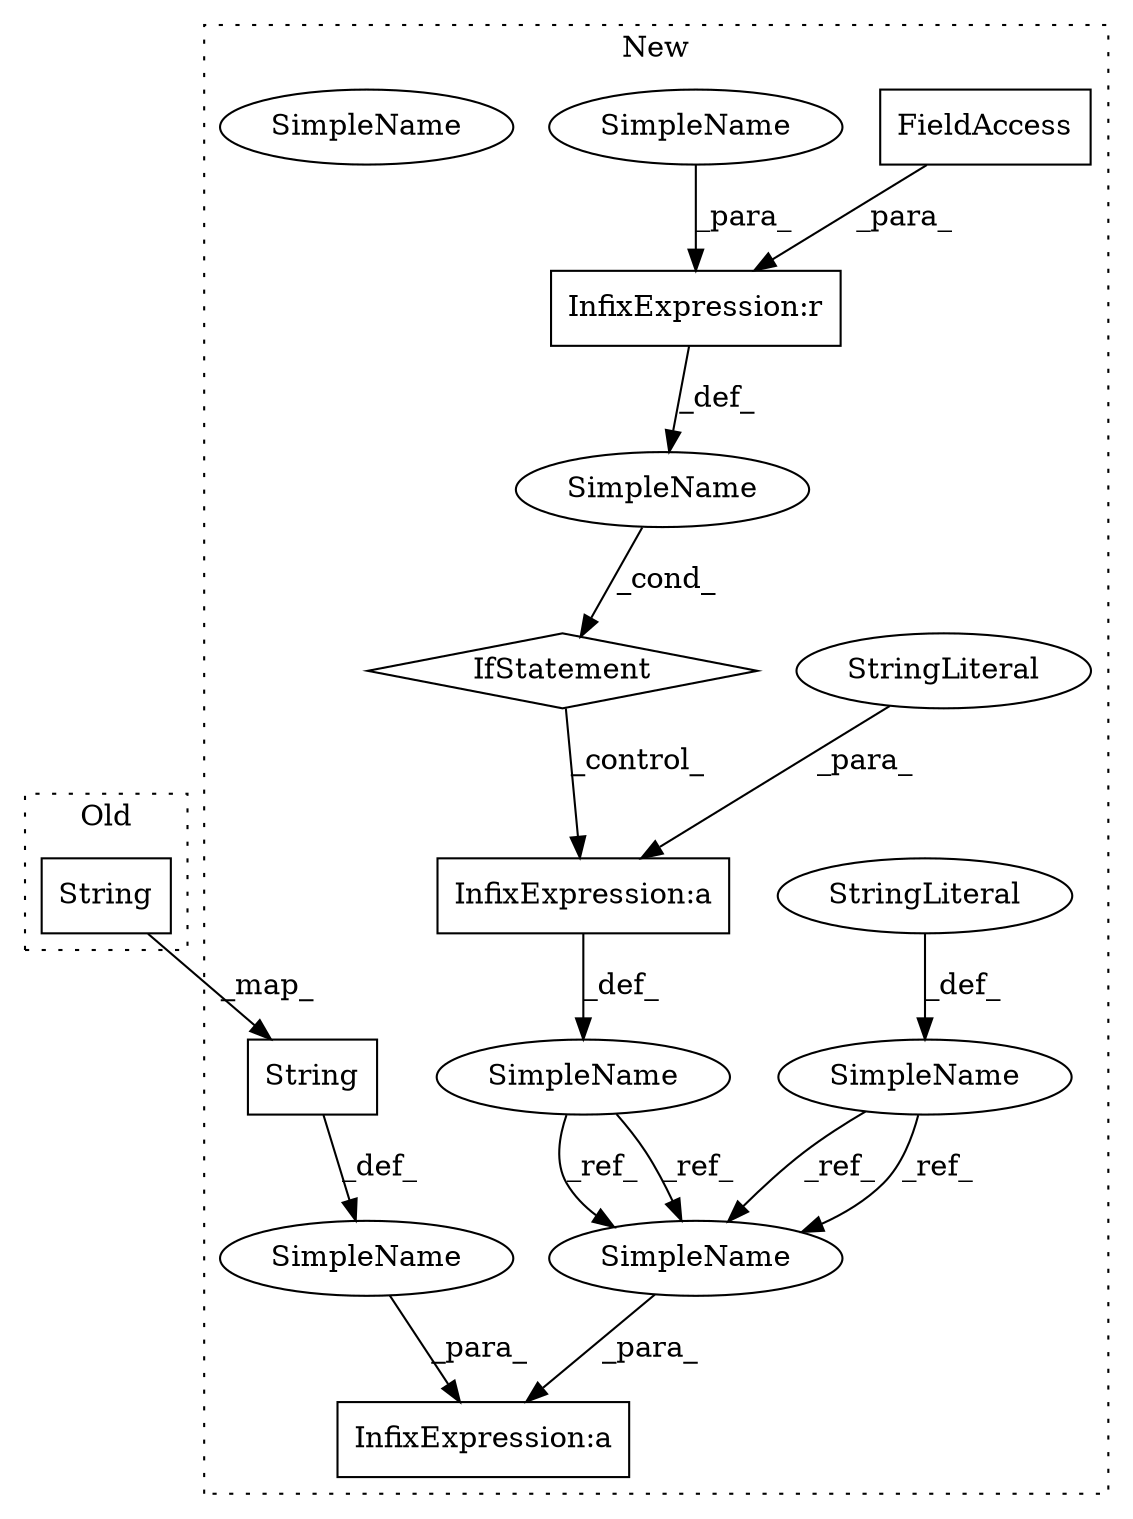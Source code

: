 digraph G {
subgraph cluster0 {
1 [label="String" a="32" s="2373,2393" l="7,1" shape="box"];
label = "Old";
style="dotted";
}
subgraph cluster1 {
2 [label="String" a="32" s="2494,2514" l="7,1" shape="box"];
3 [label="SimpleName" a="42" s="" l="" shape="ellipse"];
4 [label="InfixExpression:a" a="27" s="2515" l="3" shape="box"];
5 [label="SimpleName" a="42" s="2222" l="6" shape="ellipse"];
6 [label="SimpleName" a="42" s="2253" l="6" shape="ellipse"];
7 [label="InfixExpression:a" a="27" s="2266" l="3" shape="box"];
8 [label="StringLiteral" a="45" s="2269" l="3" shape="ellipse"];
9 [label="IfStatement" a="25" s="2195,2212" l="4,2" shape="diamond"];
10 [label="SimpleName" a="42" s="" l="" shape="ellipse"];
11 [label="InfixExpression:r" a="27" s="2204" l="4" shape="box"];
12 [label="FieldAccess" a="22" s="2199" l="5" shape="box"];
13 [label="StringLiteral" a="45" s="2229" l="2" shape="ellipse"];
14 [label="SimpleName" a="42" s="2208" l="4" shape="ellipse"];
15 [label="SimpleName" a="42" s="2518" l="6" shape="ellipse"];
16 [label="SimpleName" a="42" s="2518" l="6" shape="ellipse"];
label = "New";
style="dotted";
}
1 -> 2 [label="_map_"];
2 -> 3 [label="_def_"];
3 -> 4 [label="_para_"];
5 -> 16 [label="_ref_"];
5 -> 16 [label="_ref_"];
6 -> 16 [label="_ref_"];
6 -> 16 [label="_ref_"];
7 -> 6 [label="_def_"];
8 -> 7 [label="_para_"];
9 -> 7 [label="_control_"];
10 -> 9 [label="_cond_"];
11 -> 10 [label="_def_"];
12 -> 11 [label="_para_"];
13 -> 5 [label="_def_"];
14 -> 11 [label="_para_"];
16 -> 4 [label="_para_"];
}